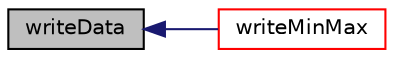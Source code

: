 digraph "writeData"
{
  bgcolor="transparent";
  edge [fontname="Helvetica",fontsize="10",labelfontname="Helvetica",labelfontsize="10"];
  node [fontname="Helvetica",fontsize="10",shape=record];
  rankdir="LR";
  Node1 [label="writeData",height=0.2,width=0.4,color="black", fillcolor="grey75", style="filled", fontcolor="black"];
  Node1 -> Node2 [dir="back",color="midnightblue",fontsize="10",style="solid",fontname="Helvetica"];
  Node2 [label="writeMinMax",height=0.2,width=0.4,color="red",URL="$a00921.html#a98ee46f2e9e5c5c641ae3fab42e0669c",tooltip="Helper function to write the min and max to an Ostream. "];
}
